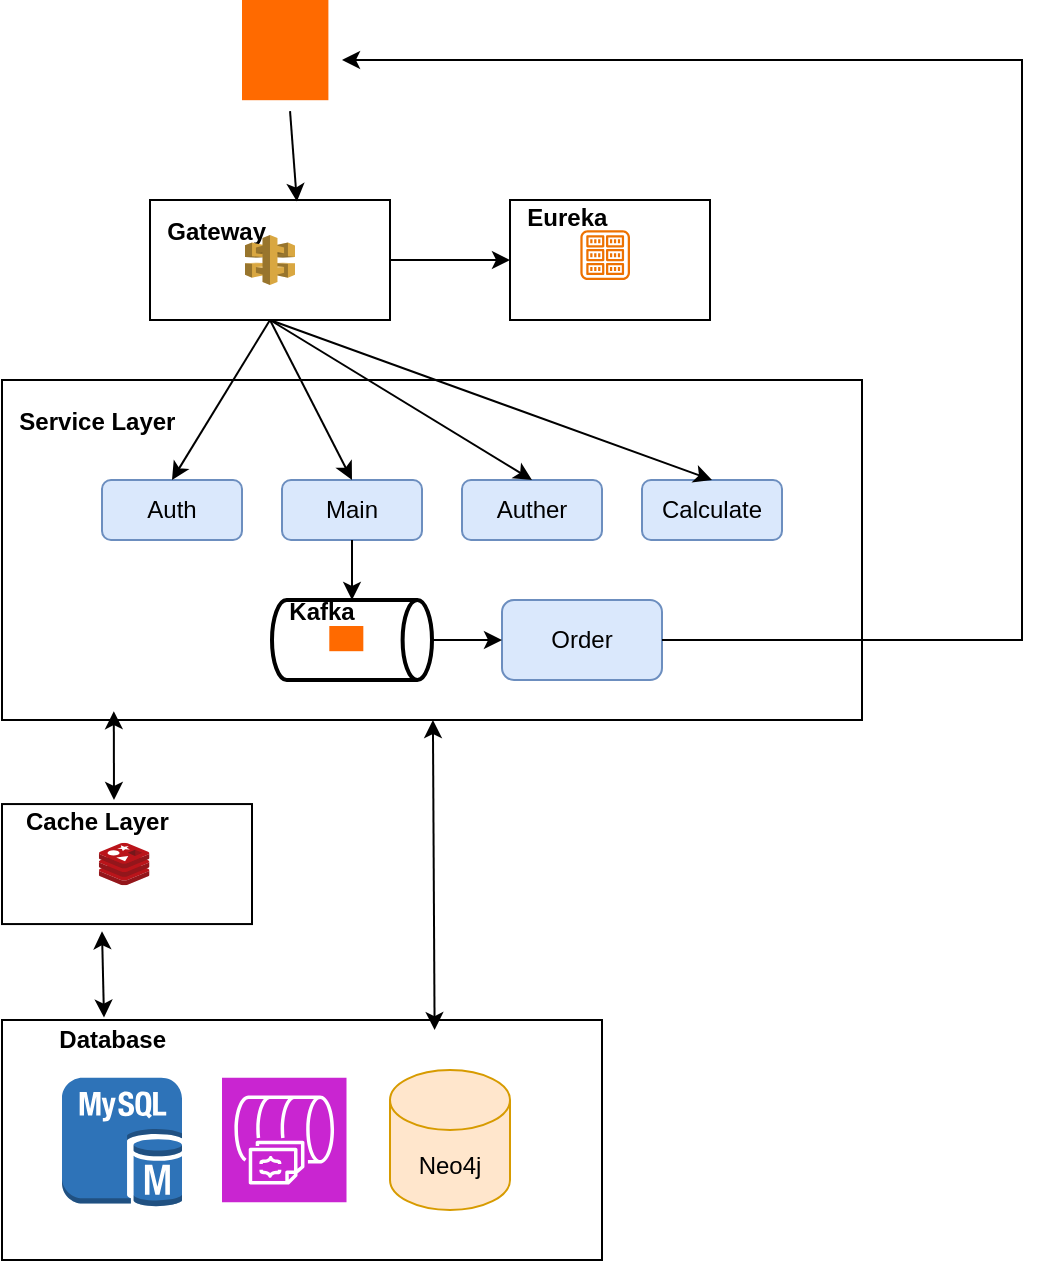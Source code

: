 <mxfile version="26.1.1">
  <diagram name="第 1 页" id="dzgMVU_d9T3BrVW1Iscz">
    <mxGraphModel dx="1126" dy="713" grid="1" gridSize="10" guides="1" tooltips="1" connect="1" arrows="1" fold="1" page="1" pageScale="1" pageWidth="827" pageHeight="1169" math="0" shadow="0">
      <root>
        <mxCell id="0" />
        <mxCell id="1" parent="0" />
        <mxCell id="SZb0U26ZhzqPnzGvIrzb-74" value="" style="group" vertex="1" connectable="0" parent="1">
          <mxGeometry x="170" y="50" width="510" height="630" as="geometry" />
        </mxCell>
        <mxCell id="SZb0U26ZhzqPnzGvIrzb-50" value="" style="points=[];aspect=fixed;html=1;align=center;shadow=0;dashed=0;fillColor=#FF6A00;strokeColor=none;shape=mxgraph.alibaba_cloud.user_feedback_02;" vertex="1" parent="SZb0U26ZhzqPnzGvIrzb-74">
          <mxGeometry x="120" width="43.2" height="50.1" as="geometry" />
        </mxCell>
        <mxCell id="SZb0U26ZhzqPnzGvIrzb-70" value="" style="group" vertex="1" connectable="0" parent="SZb0U26ZhzqPnzGvIrzb-74">
          <mxGeometry y="100" width="430" height="530" as="geometry" />
        </mxCell>
        <mxCell id="SZb0U26ZhzqPnzGvIrzb-53" value="" style="group" vertex="1" connectable="0" parent="SZb0U26ZhzqPnzGvIrzb-70">
          <mxGeometry width="430" height="260" as="geometry" />
        </mxCell>
        <mxCell id="SZb0U26ZhzqPnzGvIrzb-20" value="&lt;div&gt;&amp;nbsp; &lt;b&gt;Service Layer&lt;/b&gt;&lt;/div&gt;&lt;div&gt;&lt;br&gt;&lt;/div&gt;&lt;div&gt;&lt;br&gt;&lt;/div&gt;&lt;div&gt;&lt;br&gt;&lt;/div&gt;&lt;div&gt;&lt;br&gt;&lt;/div&gt;&lt;div&gt;&lt;br&gt;&lt;/div&gt;&lt;div&gt;&lt;br&gt;&lt;/div&gt;&lt;div&gt;&lt;br&gt;&lt;/div&gt;&lt;div&gt;&lt;br&gt;&lt;/div&gt;&lt;div&gt;&lt;br&gt;&lt;/div&gt;" style="rounded=0;whiteSpace=wrap;html=1;align=left;" vertex="1" parent="SZb0U26ZhzqPnzGvIrzb-53">
          <mxGeometry y="90" width="430" height="170" as="geometry" />
        </mxCell>
        <mxCell id="SZb0U26ZhzqPnzGvIrzb-19" value="" style="group" vertex="1" connectable="0" parent="SZb0U26ZhzqPnzGvIrzb-53">
          <mxGeometry x="135" y="200" width="80" height="40" as="geometry" />
        </mxCell>
        <mxCell id="SZb0U26ZhzqPnzGvIrzb-18" value="&amp;nbsp; &lt;b&gt;Kafka&lt;/b&gt;&lt;div&gt;&lt;br&gt;&lt;/div&gt;&lt;div&gt;&lt;br&gt;&lt;/div&gt;" style="strokeWidth=2;html=1;shape=mxgraph.flowchart.direct_data;whiteSpace=wrap;align=left;" vertex="1" parent="SZb0U26ZhzqPnzGvIrzb-19">
          <mxGeometry width="80" height="40" as="geometry" />
        </mxCell>
        <mxCell id="SZb0U26ZhzqPnzGvIrzb-17" value="" style="points=[];aspect=fixed;html=1;align=center;shadow=0;dashed=0;fillColor=#FF6A00;strokeColor=none;shape=mxgraph.alibaba_cloud.kafka;" vertex="1" parent="SZb0U26ZhzqPnzGvIrzb-19">
          <mxGeometry x="28.656" y="13" width="17.01" height="12.6" as="geometry" />
        </mxCell>
        <mxCell id="SZb0U26ZhzqPnzGvIrzb-22" value="Order" style="rounded=1;whiteSpace=wrap;html=1;fillColor=#dae8fc;strokeColor=#6c8ebf;" vertex="1" parent="SZb0U26ZhzqPnzGvIrzb-53">
          <mxGeometry x="250" y="200" width="80" height="40" as="geometry" />
        </mxCell>
        <mxCell id="SZb0U26ZhzqPnzGvIrzb-25" value="Auth" style="rounded=1;whiteSpace=wrap;html=1;fillColor=#dae8fc;strokeColor=#6c8ebf;" vertex="1" parent="SZb0U26ZhzqPnzGvIrzb-53">
          <mxGeometry x="50" y="140" width="70" height="30" as="geometry" />
        </mxCell>
        <mxCell id="SZb0U26ZhzqPnzGvIrzb-35" value="Main" style="rounded=1;whiteSpace=wrap;html=1;fillColor=#dae8fc;strokeColor=#6c8ebf;" vertex="1" parent="SZb0U26ZhzqPnzGvIrzb-53">
          <mxGeometry x="140" y="140" width="70" height="30" as="geometry" />
        </mxCell>
        <mxCell id="SZb0U26ZhzqPnzGvIrzb-36" value="Auther" style="rounded=1;whiteSpace=wrap;html=1;fillColor=#dae8fc;strokeColor=#6c8ebf;" vertex="1" parent="SZb0U26ZhzqPnzGvIrzb-53">
          <mxGeometry x="230" y="140" width="70" height="30" as="geometry" />
        </mxCell>
        <mxCell id="SZb0U26ZhzqPnzGvIrzb-37" value="Calculate" style="rounded=1;whiteSpace=wrap;html=1;fillColor=#dae8fc;strokeColor=#6c8ebf;" vertex="1" parent="SZb0U26ZhzqPnzGvIrzb-53">
          <mxGeometry x="320" y="140" width="70" height="30" as="geometry" />
        </mxCell>
        <mxCell id="SZb0U26ZhzqPnzGvIrzb-42" value="" style="endArrow=classic;html=1;rounded=0;entryX=0.5;entryY=0;entryDx=0;entryDy=0;exitX=0.5;exitY=1;exitDx=0;exitDy=0;" edge="1" parent="SZb0U26ZhzqPnzGvIrzb-53" source="SZb0U26ZhzqPnzGvIrzb-30" target="SZb0U26ZhzqPnzGvIrzb-25">
          <mxGeometry width="50" height="50" relative="1" as="geometry">
            <mxPoint x="160" y="-10" as="sourcePoint" />
            <mxPoint x="270" y="80" as="targetPoint" />
          </mxGeometry>
        </mxCell>
        <mxCell id="SZb0U26ZhzqPnzGvIrzb-43" value="" style="endArrow=classic;html=1;rounded=0;entryX=0.5;entryY=0;entryDx=0;entryDy=0;exitX=0.5;exitY=1;exitDx=0;exitDy=0;" edge="1" parent="SZb0U26ZhzqPnzGvIrzb-53" source="SZb0U26ZhzqPnzGvIrzb-30" target="SZb0U26ZhzqPnzGvIrzb-35">
          <mxGeometry width="50" height="50" relative="1" as="geometry">
            <mxPoint x="170" as="sourcePoint" />
            <mxPoint x="95" y="150" as="targetPoint" />
          </mxGeometry>
        </mxCell>
        <mxCell id="SZb0U26ZhzqPnzGvIrzb-46" value="" style="endArrow=classic;html=1;rounded=0;entryX=0.5;entryY=0;entryDx=0;entryDy=0;exitX=0.5;exitY=1;exitDx=0;exitDy=0;" edge="1" parent="SZb0U26ZhzqPnzGvIrzb-53" source="SZb0U26ZhzqPnzGvIrzb-30" target="SZb0U26ZhzqPnzGvIrzb-36">
          <mxGeometry width="50" height="50" relative="1" as="geometry">
            <mxPoint x="160" y="40" as="sourcePoint" />
            <mxPoint x="270" y="80" as="targetPoint" />
          </mxGeometry>
        </mxCell>
        <mxCell id="SZb0U26ZhzqPnzGvIrzb-47" value="" style="endArrow=classic;html=1;rounded=0;entryX=0.5;entryY=0;entryDx=0;entryDy=0;exitX=0.5;exitY=1;exitDx=0;exitDy=0;" edge="1" parent="SZb0U26ZhzqPnzGvIrzb-53" source="SZb0U26ZhzqPnzGvIrzb-30" target="SZb0U26ZhzqPnzGvIrzb-37">
          <mxGeometry width="50" height="50" relative="1" as="geometry">
            <mxPoint x="180" y="10" as="sourcePoint" />
            <mxPoint x="105" y="160" as="targetPoint" />
          </mxGeometry>
        </mxCell>
        <mxCell id="SZb0U26ZhzqPnzGvIrzb-48" value="" style="endArrow=classic;html=1;rounded=0;exitX=1;exitY=0.5;exitDx=0;exitDy=0;exitPerimeter=0;" edge="1" parent="SZb0U26ZhzqPnzGvIrzb-53" source="SZb0U26ZhzqPnzGvIrzb-18" target="SZb0U26ZhzqPnzGvIrzb-22">
          <mxGeometry width="50" height="50" relative="1" as="geometry">
            <mxPoint x="220" y="130" as="sourcePoint" />
            <mxPoint x="270" y="80" as="targetPoint" />
          </mxGeometry>
        </mxCell>
        <mxCell id="SZb0U26ZhzqPnzGvIrzb-49" value="" style="endArrow=classic;html=1;rounded=0;" edge="1" parent="SZb0U26ZhzqPnzGvIrzb-53" source="SZb0U26ZhzqPnzGvIrzb-35" target="SZb0U26ZhzqPnzGvIrzb-18">
          <mxGeometry width="50" height="50" relative="1" as="geometry">
            <mxPoint x="220" y="130" as="sourcePoint" />
            <mxPoint x="270" y="80" as="targetPoint" />
          </mxGeometry>
        </mxCell>
        <mxCell id="SZb0U26ZhzqPnzGvIrzb-52" value="" style="group" vertex="1" connectable="0" parent="SZb0U26ZhzqPnzGvIrzb-53">
          <mxGeometry x="74" width="316" height="82" as="geometry" />
        </mxCell>
        <mxCell id="SZb0U26ZhzqPnzGvIrzb-28" value="" style="group;movable=1;resizable=1;rotatable=1;deletable=1;editable=1;locked=0;connectable=1;" vertex="1" connectable="0" parent="SZb0U26ZhzqPnzGvIrzb-52">
          <mxGeometry x="180" width="136" height="82" as="geometry" />
        </mxCell>
        <mxCell id="SZb0U26ZhzqPnzGvIrzb-27" value="&amp;nbsp; &lt;b&gt;Eureka&lt;/b&gt;&lt;div&gt;&lt;div&gt;&lt;br&gt;&lt;/div&gt;&lt;div&gt;&lt;br&gt;&lt;/div&gt;&lt;div&gt;&lt;br&gt;&lt;/div&gt;&lt;/div&gt;" style="rounded=0;whiteSpace=wrap;html=1;align=left;movable=1;resizable=1;rotatable=1;deletable=1;editable=1;locked=0;connectable=1;" vertex="1" parent="SZb0U26ZhzqPnzGvIrzb-28">
          <mxGeometry width="100" height="60" as="geometry" />
        </mxCell>
        <mxCell id="SZb0U26ZhzqPnzGvIrzb-26" value="" style="sketch=0;outlineConnect=0;fontColor=#232F3E;gradientColor=none;fillColor=#ED7100;strokeColor=none;dashed=0;verticalLabelPosition=bottom;verticalAlign=top;align=center;html=1;fontSize=12;fontStyle=0;aspect=fixed;pointerEvents=1;shape=mxgraph.aws4.registry;movable=1;resizable=1;rotatable=1;deletable=1;editable=1;locked=0;connectable=1;" vertex="1" parent="SZb0U26ZhzqPnzGvIrzb-28">
          <mxGeometry x="35.18" y="15.17" width="24.82" height="24.82" as="geometry" />
        </mxCell>
        <mxCell id="SZb0U26ZhzqPnzGvIrzb-31" value="" style="group" vertex="1" connectable="0" parent="SZb0U26ZhzqPnzGvIrzb-52">
          <mxGeometry width="120" height="60" as="geometry" />
        </mxCell>
        <mxCell id="SZb0U26ZhzqPnzGvIrzb-30" value="&lt;b&gt;&amp;nbsp; Gateway&lt;/b&gt;&lt;div&gt;&lt;b&gt;&lt;br&gt;&lt;/b&gt;&lt;/div&gt;&lt;div&gt;&lt;b&gt;&lt;br&gt;&lt;/b&gt;&lt;/div&gt;" style="rounded=0;whiteSpace=wrap;html=1;align=left;" vertex="1" parent="SZb0U26ZhzqPnzGvIrzb-31">
          <mxGeometry width="120" height="60" as="geometry" />
        </mxCell>
        <mxCell id="SZb0U26ZhzqPnzGvIrzb-29" value="" style="outlineConnect=0;dashed=0;verticalLabelPosition=bottom;verticalAlign=top;align=center;html=1;shape=mxgraph.aws3.api_gateway;fillColor=#D9A741;gradientColor=none;" vertex="1" parent="SZb0U26ZhzqPnzGvIrzb-31">
          <mxGeometry x="47.5" y="17.5" width="25" height="25" as="geometry" />
        </mxCell>
        <mxCell id="SZb0U26ZhzqPnzGvIrzb-40" value="" style="endArrow=classic;html=1;rounded=0;exitX=1;exitY=0.5;exitDx=0;exitDy=0;" edge="1" parent="SZb0U26ZhzqPnzGvIrzb-52" source="SZb0U26ZhzqPnzGvIrzb-30" target="SZb0U26ZhzqPnzGvIrzb-27">
          <mxGeometry width="50" height="50" relative="1" as="geometry">
            <mxPoint x="120" y="150" as="sourcePoint" />
            <mxPoint x="170" y="100" as="targetPoint" />
          </mxGeometry>
        </mxCell>
        <mxCell id="SZb0U26ZhzqPnzGvIrzb-67" value="" style="group" vertex="1" connectable="0" parent="SZb0U26ZhzqPnzGvIrzb-70">
          <mxGeometry y="302.03" width="300" height="227.97" as="geometry" />
        </mxCell>
        <mxCell id="SZb0U26ZhzqPnzGvIrzb-63" value="" style="endArrow=classic;startArrow=classic;html=1;rounded=0;entryX=0.4;entryY=1.06;entryDx=0;entryDy=0;exitX=0.17;exitY=-0.01;exitDx=0;exitDy=0;exitPerimeter=0;entryPerimeter=0;" edge="1" parent="SZb0U26ZhzqPnzGvIrzb-67" source="SZb0U26ZhzqPnzGvIrzb-4" target="SZb0U26ZhzqPnzGvIrzb-10">
          <mxGeometry width="50" height="50" relative="1" as="geometry">
            <mxPoint x="72" y="122.97" as="sourcePoint" />
            <mxPoint x="230" y="67.97" as="targetPoint" />
          </mxGeometry>
        </mxCell>
        <mxCell id="SZb0U26ZhzqPnzGvIrzb-65" value="" style="group" vertex="1" connectable="0" parent="SZb0U26ZhzqPnzGvIrzb-67">
          <mxGeometry y="107.97" width="300" height="120" as="geometry" />
        </mxCell>
        <mxCell id="SZb0U26ZhzqPnzGvIrzb-4" value="&lt;b&gt;&lt;span style=&quot;white-space: pre;&quot;&gt;&#x9;&lt;/span&gt;Database&lt;/b&gt;&lt;div&gt;&lt;br&gt;&lt;/div&gt;&lt;div&gt;&lt;br&gt;&lt;/div&gt;&lt;div&gt;&lt;br&gt;&lt;/div&gt;&lt;div&gt;&lt;br&gt;&lt;/div&gt;&lt;div&gt;&lt;br&gt;&lt;/div&gt;&lt;div&gt;&lt;br&gt;&lt;/div&gt;&lt;div&gt;&lt;br&gt;&lt;/div&gt;" style="rounded=0;whiteSpace=wrap;html=1;align=left;container=0;" vertex="1" parent="SZb0U26ZhzqPnzGvIrzb-65">
          <mxGeometry width="300" height="120" as="geometry" />
        </mxCell>
        <mxCell id="SZb0U26ZhzqPnzGvIrzb-3" value="Neo4j" style="shape=cylinder3;whiteSpace=wrap;html=1;boundedLbl=1;backgroundOutline=1;size=15;fillColor=#ffe6cc;strokeColor=#d79b00;container=0;" vertex="1" parent="SZb0U26ZhzqPnzGvIrzb-65">
          <mxGeometry x="194" y="25" width="60" height="70" as="geometry" />
        </mxCell>
        <mxCell id="SZb0U26ZhzqPnzGvIrzb-6" value="" style="outlineConnect=0;dashed=0;verticalLabelPosition=bottom;verticalAlign=top;align=center;html=1;shape=mxgraph.aws3.mysql_db_instance;fillColor=#2E73B8;gradientColor=none;container=0;" vertex="1" parent="SZb0U26ZhzqPnzGvIrzb-65">
          <mxGeometry x="30" y="28.87" width="60" height="64.5" as="geometry" />
        </mxCell>
        <mxCell id="SZb0U26ZhzqPnzGvIrzb-8" value="" style="sketch=0;points=[[0,0,0],[0.25,0,0],[0.5,0,0],[0.75,0,0],[1,0,0],[0,1,0],[0.25,1,0],[0.5,1,0],[0.75,1,0],[1,1,0],[0,0.25,0],[0,0.5,0],[0,0.75,0],[1,0.25,0],[1,0.5,0],[1,0.75,0]];outlineConnect=0;fontColor=#232F3E;fillColor=#C925D1;strokeColor=#ffffff;dashed=0;verticalLabelPosition=bottom;verticalAlign=top;align=center;html=1;fontSize=12;fontStyle=0;aspect=fixed;shape=mxgraph.aws4.resourceIcon;resIcon=mxgraph.aws4.documentdb_with_mongodb_compatibility;direction=south;container=0;" vertex="1" parent="SZb0U26ZhzqPnzGvIrzb-65">
          <mxGeometry x="110" y="28.87" width="62.25" height="62.25" as="geometry" />
        </mxCell>
        <mxCell id="SZb0U26ZhzqPnzGvIrzb-66" value="" style="group" vertex="1" connectable="0" parent="SZb0U26ZhzqPnzGvIrzb-67">
          <mxGeometry width="125" height="60" as="geometry" />
        </mxCell>
        <mxCell id="SZb0U26ZhzqPnzGvIrzb-10" value="&amp;nbsp; &amp;nbsp;&lt;b&gt;Cache Layer&lt;/b&gt;&lt;div&gt;&lt;br&gt;&lt;/div&gt;&lt;div&gt;&lt;br&gt;&lt;/div&gt;&lt;div&gt;&lt;br&gt;&lt;/div&gt;" style="rounded=0;whiteSpace=wrap;html=1;align=left;container=0;" vertex="1" parent="SZb0U26ZhzqPnzGvIrzb-66">
          <mxGeometry width="125" height="60" as="geometry" />
        </mxCell>
        <mxCell id="SZb0U26ZhzqPnzGvIrzb-9" value="" style="image;sketch=0;aspect=fixed;html=1;points=[];align=center;fontSize=12;image=img/lib/mscae/Cache_Redis_Product.svg;container=0;" vertex="1" parent="SZb0U26ZhzqPnzGvIrzb-66">
          <mxGeometry x="48.425" y="19.362" width="25.317" height="21.267" as="geometry" />
        </mxCell>
        <mxCell id="SZb0U26ZhzqPnzGvIrzb-68" value="" style="endArrow=classic;startArrow=classic;html=1;rounded=0;exitX=0.721;exitY=0.042;exitDx=0;exitDy=0;exitPerimeter=0;" edge="1" parent="SZb0U26ZhzqPnzGvIrzb-70" source="SZb0U26ZhzqPnzGvIrzb-4" target="SZb0U26ZhzqPnzGvIrzb-20">
          <mxGeometry width="50" height="50" relative="1" as="geometry">
            <mxPoint x="180" y="420" as="sourcePoint" />
            <mxPoint x="230" y="370" as="targetPoint" />
          </mxGeometry>
        </mxCell>
        <mxCell id="SZb0U26ZhzqPnzGvIrzb-69" value="" style="endArrow=classic;startArrow=classic;html=1;rounded=0;entryX=0.13;entryY=0.974;entryDx=0;entryDy=0;entryPerimeter=0;" edge="1" parent="SZb0U26ZhzqPnzGvIrzb-70" target="SZb0U26ZhzqPnzGvIrzb-20">
          <mxGeometry width="50" height="50" relative="1" as="geometry">
            <mxPoint x="56" y="300" as="sourcePoint" />
            <mxPoint x="100" y="260" as="targetPoint" />
          </mxGeometry>
        </mxCell>
        <mxCell id="SZb0U26ZhzqPnzGvIrzb-72" value="" style="endArrow=classic;html=1;rounded=0;exitX=0.556;exitY=1.109;exitDx=0;exitDy=0;exitPerimeter=0;entryX=0.612;entryY=0.012;entryDx=0;entryDy=0;entryPerimeter=0;" edge="1" parent="SZb0U26ZhzqPnzGvIrzb-74" source="SZb0U26ZhzqPnzGvIrzb-50" target="SZb0U26ZhzqPnzGvIrzb-30">
          <mxGeometry width="50" height="50" relative="1" as="geometry">
            <mxPoint x="220" y="50" as="sourcePoint" />
            <mxPoint x="220" y="200" as="targetPoint" />
          </mxGeometry>
        </mxCell>
        <mxCell id="SZb0U26ZhzqPnzGvIrzb-73" value="" style="endArrow=classic;html=1;rounded=0;exitX=1;exitY=0.5;exitDx=0;exitDy=0;" edge="1" parent="SZb0U26ZhzqPnzGvIrzb-74" source="SZb0U26ZhzqPnzGvIrzb-22">
          <mxGeometry width="50" height="50" relative="1" as="geometry">
            <mxPoint x="170" y="250" as="sourcePoint" />
            <mxPoint x="170" y="30" as="targetPoint" />
            <Array as="points">
              <mxPoint x="510" y="320" />
              <mxPoint x="510" y="30" />
            </Array>
          </mxGeometry>
        </mxCell>
      </root>
    </mxGraphModel>
  </diagram>
</mxfile>
